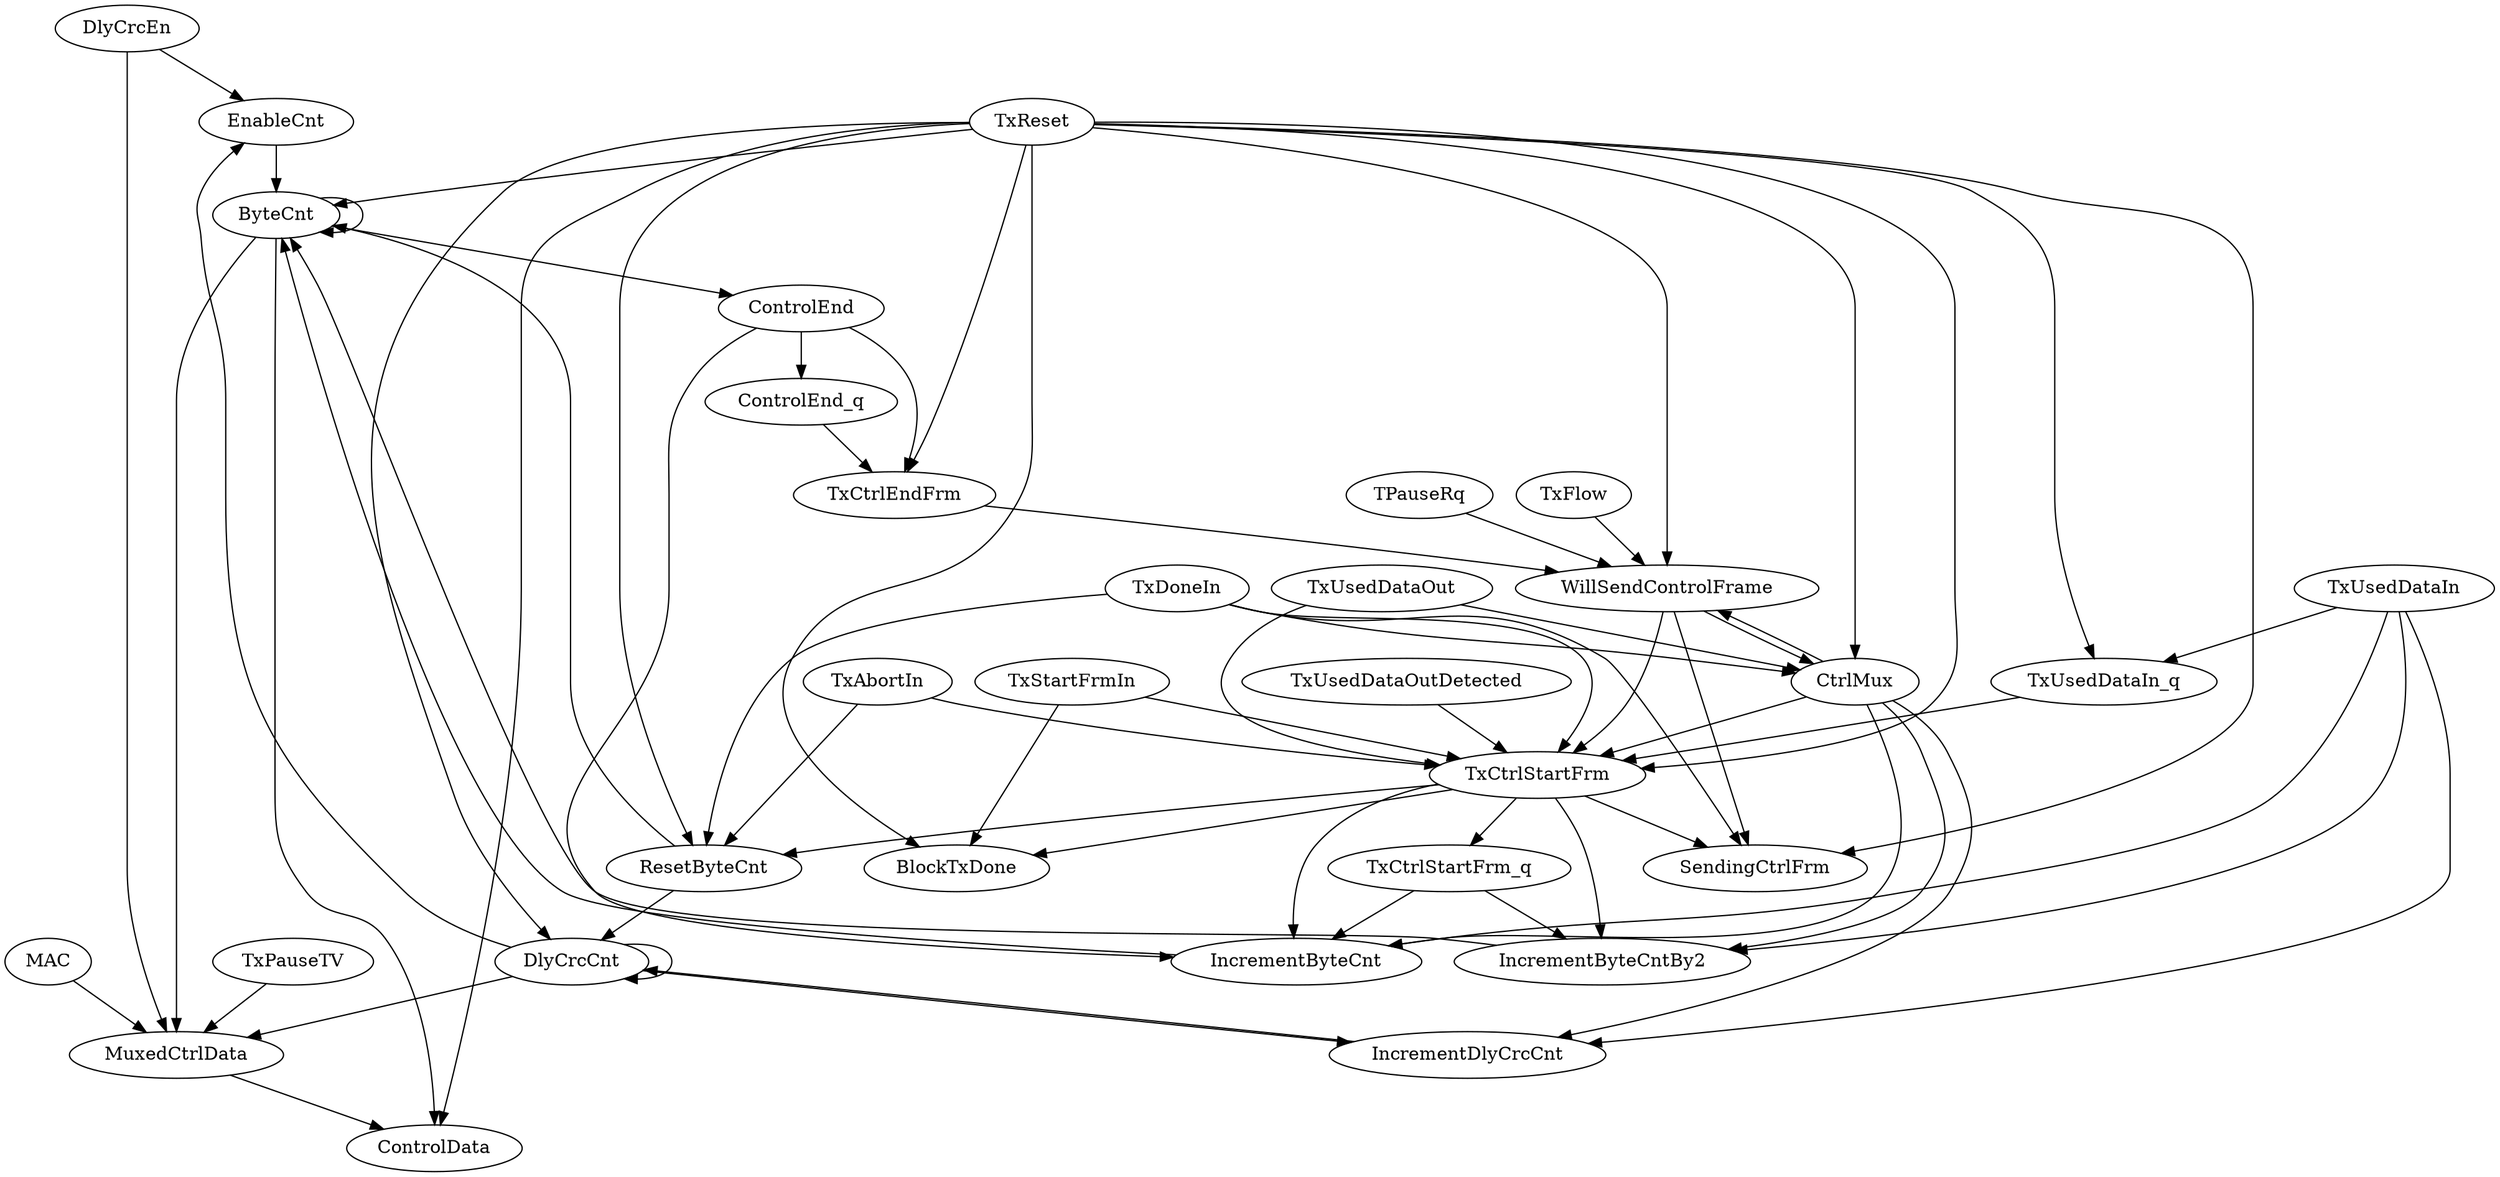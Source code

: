 digraph "" {
	EnableCnt -> ByteCnt	 [weight=3.0];
	DlyCrcEn -> EnableCnt	 [weight=1.0];
	DlyCrcEn -> MuxedCtrlData	 [weight=4.0];
	ControlEnd -> IncrementByteCnt	 [weight=1.0];
	ControlEnd -> ControlEnd_q	 [weight=1.0];
	ControlEnd -> TxCtrlEndFrm	 [weight=2.0];
	TxReset -> SendingCtrlFrm	 [weight=3.0];
	TxReset -> TxCtrlStartFrm	 [weight=3.0];
	TxReset -> TxCtrlEndFrm	 [weight=3.0];
	TxReset -> ResetByteCnt	 [weight=1.0];
	TxReset -> DlyCrcCnt	 [weight=3.0];
	TxReset -> ControlData	 [weight=2.0];
	TxReset -> TxUsedDataIn_q	 [weight=2.0];
	TxReset -> WillSendControlFrame	 [weight=3.0];
	TxReset -> BlockTxDone	 [weight=3.0];
	TxReset -> CtrlMux	 [weight=3.0];
	TxReset -> ByteCnt	 [weight=4.0];
	IncrementByteCnt -> ByteCnt	 [weight=1.0];
	TxCtrlStartFrm_q -> IncrementByteCnt	 [weight=1.0];
	TxCtrlStartFrm_q -> IncrementByteCntBy2	 [weight=1.0];
	TxCtrlStartFrm -> SendingCtrlFrm	 [weight=2.0];
	TxCtrlStartFrm -> IncrementByteCnt	 [weight=1.0];
	TxCtrlStartFrm -> TxCtrlStartFrm_q	 [weight=1.0];
	TxCtrlStartFrm -> ResetByteCnt	 [weight=1.0];
	TxCtrlStartFrm -> IncrementByteCntBy2	 [weight=1.0];
	TxCtrlStartFrm -> BlockTxDone	 [weight=2.0];
	ControlEnd_q -> TxCtrlEndFrm	 [weight=2.0];
	TxUsedDataOutDetected -> TxCtrlStartFrm	 [weight=1.0];
	TxCtrlEndFrm -> WillSendControlFrame	 [weight=2.0];
	ResetByteCnt -> DlyCrcCnt	 [weight=2.0];
	ResetByteCnt -> ByteCnt	 [weight=3.0];
	TxUsedDataOut -> TxCtrlStartFrm	 [weight=1.0];
	TxUsedDataOut -> CtrlMux	 [weight=2.0];
	MuxedCtrlData -> ControlData	 [weight=1.0];
	TxUsedDataIn -> IncrementByteCnt	 [weight=1.0];
	TxUsedDataIn -> TxUsedDataIn_q	 [weight=1.0];
	TxUsedDataIn -> IncrementDlyCrcCnt	 [weight=1.0];
	TxUsedDataIn -> IncrementByteCntBy2	 [weight=1.0];
	TxAbortIn -> TxCtrlStartFrm	 [weight=1.0];
	TxAbortIn -> ResetByteCnt	 [weight=1.0];
	DlyCrcCnt -> EnableCnt	 [weight=1.0];
	DlyCrcCnt -> MuxedCtrlData	 [weight=2.0];
	DlyCrcCnt -> DlyCrcCnt	 [weight=1.0];
	DlyCrcCnt -> IncrementDlyCrcCnt	 [weight=1.0];
	TxUsedDataIn_q -> TxCtrlStartFrm	 [weight=2.0];
	TPauseRq -> WillSendControlFrame	 [weight=1.0];
	TxFlow -> WillSendControlFrame	 [weight=1.0];
	IncrementDlyCrcCnt -> DlyCrcCnt	 [weight=1.0];
	TxStartFrmIn -> TxCtrlStartFrm	 [weight=1.0];
	TxStartFrmIn -> BlockTxDone	 [weight=1.0];
	TxDoneIn -> SendingCtrlFrm	 [weight=1.0];
	TxDoneIn -> TxCtrlStartFrm	 [weight=1.0];
	TxDoneIn -> ResetByteCnt	 [weight=1.0];
	TxDoneIn -> CtrlMux	 [weight=1.0];
	WillSendControlFrame -> SendingCtrlFrm	 [weight=2.0];
	WillSendControlFrame -> TxCtrlStartFrm	 [weight=1.0];
	WillSendControlFrame -> CtrlMux	 [weight=2.0];
	IncrementByteCntBy2 -> ByteCnt	 [weight=2.0];
	MAC -> MuxedCtrlData	 [weight=6.0];
	CtrlMux -> IncrementByteCnt	 [weight=1.0];
	CtrlMux -> TxCtrlStartFrm	 [weight=2.0];
	CtrlMux -> IncrementDlyCrcCnt	 [weight=1.0];
	CtrlMux -> WillSendControlFrame	 [weight=2.0];
	CtrlMux -> IncrementByteCntBy2	 [weight=1.0];
	TxPauseTV -> MuxedCtrlData	 [weight=2.0];
	ByteCnt -> ControlEnd	 [weight=1.0];
	ByteCnt -> MuxedCtrlData	 [weight=20.0];
	ByteCnt -> ControlData	 [weight=1.0];
	ByteCnt -> ByteCnt	 [weight=2.0];
}
